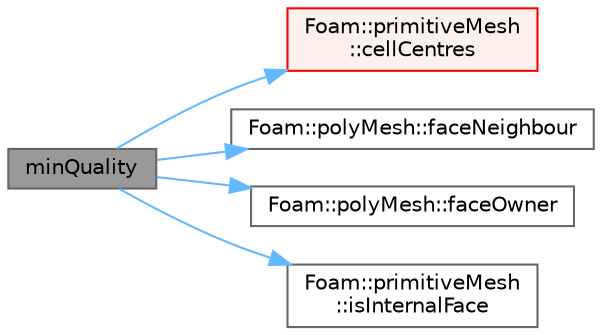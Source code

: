 digraph "minQuality"
{
 // LATEX_PDF_SIZE
  bgcolor="transparent";
  edge [fontname=Helvetica,fontsize=10,labelfontname=Helvetica,labelfontsize=10];
  node [fontname=Helvetica,fontsize=10,shape=box,height=0.2,width=0.4];
  rankdir="LR";
  Node1 [id="Node000001",label="minQuality",height=0.2,width=0.4,color="gray40", fillcolor="grey60", style="filled", fontcolor="black",tooltip=" "];
  Node1 -> Node2 [id="edge1_Node000001_Node000002",color="steelblue1",style="solid",tooltip=" "];
  Node2 [id="Node000002",label="Foam::primitiveMesh\l::cellCentres",height=0.2,width=0.4,color="red", fillcolor="#FFF0F0", style="filled",URL="$classFoam_1_1primitiveMesh.html#a7300aee2989c6ec70e39436816461902",tooltip=" "];
  Node1 -> Node4 [id="edge2_Node000001_Node000004",color="steelblue1",style="solid",tooltip=" "];
  Node4 [id="Node000004",label="Foam::polyMesh::faceNeighbour",height=0.2,width=0.4,color="grey40", fillcolor="white", style="filled",URL="$classFoam_1_1polyMesh.html#a9fb57b52c700ed61f09ada65412d13e3",tooltip=" "];
  Node1 -> Node5 [id="edge3_Node000001_Node000005",color="steelblue1",style="solid",tooltip=" "];
  Node5 [id="Node000005",label="Foam::polyMesh::faceOwner",height=0.2,width=0.4,color="grey40", fillcolor="white", style="filled",URL="$classFoam_1_1polyMesh.html#a57752b49bfee23ca1944c3fb0493974f",tooltip=" "];
  Node1 -> Node6 [id="edge4_Node000001_Node000006",color="steelblue1",style="solid",tooltip=" "];
  Node6 [id="Node000006",label="Foam::primitiveMesh\l::isInternalFace",height=0.2,width=0.4,color="grey40", fillcolor="white", style="filled",URL="$classFoam_1_1primitiveMesh.html#a00fe9eacde7a2cbe10925b85ff1c16b1",tooltip=" "];
}
